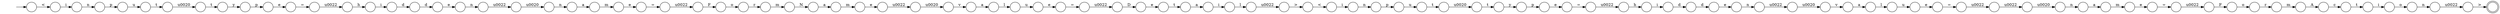 digraph Automaton {
  rankdir = LR;
  0 [shape=circle,label=""];
  0 -> 55 [label="n"]
  1 [shape=circle,label=""];
  1 -> 7 [label="e"]
  2 [shape=circle,label=""];
  2 -> 6 [label="v"]
  3 [shape=circle,label=""];
  3 -> 9 [label="e"]
  4 [shape=circle,label=""];
  4 -> 28 [label="e"]
  5 [shape=circle,label=""];
  5 -> 35 [label="A"]
  6 [shape=circle,label=""];
  6 -> 77 [label="a"]
  7 [shape=circle,label=""];
  7 -> 45 [label="="]
  8 [shape=circle,label=""];
  8 -> 49 [label="F"]
  9 [shape=circle,label=""];
  9 -> 41 [label="="]
  10 [shape=circle,label=""];
  10 -> 39 [label="="]
  11 [shape=circle,label=""];
  11 -> 75 [label="m"]
  12 [shape=circle,label=""];
  12 -> 51 [label="\u0020"]
  13 [shape=circle,label=""];
  13 -> 85 [label="h"]
  14 [shape=circle,label=""];
  14 -> 52 [label="t"]
  15 [shape=circle,label=""];
  15 -> 63 [label="m"]
  16 [shape=circle,label=""];
  16 -> 34 [label="i"]
  17 [shape=circle,label=""];
  17 -> 82 [label="a"]
  18 [shape=circle,label=""];
  18 -> 79 [label="u"]
  19 [shape=circle,label=""];
  19 -> 64 [label="="]
  20 [shape=circle,label=""];
  initial [shape=plaintext,label=""];
  initial -> 20
  20 -> 95 [label="<"]
  21 [shape=doublecircle,label=""];
  22 [shape=circle,label=""];
  22 -> 21 [label=">"]
  23 [shape=circle,label=""];
  23 -> 43 [label="p"]
  24 [shape=circle,label=""];
  24 -> 15 [label="a"]
  25 [shape=circle,label=""];
  25 -> 83 [label="e"]
  26 [shape=circle,label=""];
  26 -> 48 [label="d"]
  27 [shape=circle,label=""];
  27 -> 84 [label="\u0022"]
  28 [shape=circle,label=""];
  28 -> 96 [label="n"]
  29 [shape=circle,label=""];
  29 -> 65 [label="i"]
  30 [shape=circle,label=""];
  30 -> 99 [label="m"]
  31 [shape=circle,label=""];
  31 -> 58 [label="u"]
  32 [shape=circle,label=""];
  32 -> 89 [label="n"]
  33 [shape=circle,label=""];
  33 -> 72 [label="\u0022"]
  34 [shape=circle,label=""];
  34 -> 92 [label="o"]
  35 [shape=circle,label=""];
  35 -> 59 [label="c"]
  36 [shape=circle,label=""];
  36 -> 97 [label="="]
  37 [shape=circle,label=""];
  37 -> 88 [label="h"]
  38 [shape=circle,label=""];
  38 -> 94 [label="o"]
  39 [shape=circle,label=""];
  39 -> 74 [label="\u0022"]
  40 [shape=circle,label=""];
  40 -> 1 [label="u"]
  41 [shape=circle,label=""];
  41 -> 13 [label="\u0022"]
  42 [shape=circle,label=""];
  42 -> 81 [label="n"]
  43 [shape=circle,label=""];
  43 -> 90 [label="u"]
  44 [shape=circle,label=""];
  44 -> 66 [label="\u0020"]
  45 [shape=circle,label=""];
  45 -> 78 [label="\u0022"]
  46 [shape=circle,label=""];
  46 -> 18 [label="l"]
  47 [shape=circle,label=""];
  47 -> 57 [label="e"]
  48 [shape=circle,label=""];
  48 -> 4 [label="d"]
  49 [shape=circle,label=""];
  49 -> 56 [label="o"]
  50 [shape=circle,label=""];
  50 -> 22 [label="\u0022"]
  51 [shape=circle,label=""];
  51 -> 24 [label="n"]
  52 [shape=circle,label=""];
  52 -> 67 [label="y"]
  53 [shape=circle,label=""];
  53 -> 0 [label="e"]
  54 [shape=circle,label=""];
  54 -> 2 [label="\u0020"]
  55 [shape=circle,label=""];
  55 -> 61 [label="\u0022"]
  56 [shape=circle,label=""];
  56 -> 93 [label="r"]
  57 [shape=circle,label=""];
  57 -> 44 [label="\u0022"]
  58 [shape=circle,label=""];
  58 -> 68 [label="t"]
  59 [shape=circle,label=""];
  59 -> 16 [label="t"]
  60 [shape=circle,label=""];
  60 -> 62 [label="p"]
  61 [shape=circle,label=""];
  61 -> 42 [label="\u0020"]
  62 [shape=circle,label=""];
  62 -> 36 [label="e"]
  63 [shape=circle,label=""];
  63 -> 19 [label="e"]
  64 [shape=circle,label=""];
  64 -> 8 [label="\u0022"]
  65 [shape=circle,label=""];
  65 -> 23 [label="n"]
  66 [shape=circle,label=""];
  66 -> 73 [label="v"]
  67 [shape=circle,label=""];
  67 -> 3 [label="p"]
  68 [shape=circle,label=""];
  68 -> 14 [label="\u0020"]
  69 [shape=circle,label=""];
  69 -> 91 [label="t"]
  70 [shape=circle,label=""];
  70 -> 33 [label="l"]
  71 [shape=circle,label=""];
  71 -> 47 [label="m"]
  72 [shape=circle,label=""];
  72 -> 87 [label=">"]
  73 [shape=circle,label=""];
  73 -> 46 [label="a"]
  74 [shape=circle,label=""];
  74 -> 25 [label="D"]
  75 [shape=circle,label=""];
  75 -> 86 [label="N"]
  76 [shape=circle,label=""];
  76 -> 27 [label="="]
  77 [shape=circle,label=""];
  77 -> 40 [label="l"]
  78 [shape=circle,label=""];
  78 -> 12 [label="\u0022"]
  79 [shape=circle,label=""];
  79 -> 10 [label="e"]
  80 [shape=circle,label=""];
  80 -> 69 [label="\u0020"]
  81 [shape=circle,label=""];
  81 -> 30 [label="a"]
  82 [shape=circle,label=""];
  82 -> 70 [label="i"]
  83 [shape=circle,label=""];
  83 -> 17 [label="t"]
  84 [shape=circle,label=""];
  84 -> 38 [label="F"]
  85 [shape=circle,label=""];
  85 -> 98 [label="i"]
  86 [shape=circle,label=""];
  86 -> 71 [label="a"]
  87 [shape=circle,label=""];
  87 -> 29 [label="<"]
  88 [shape=circle,label=""];
  88 -> 26 [label="i"]
  89 [shape=circle,label=""];
  89 -> 31 [label="p"]
  90 [shape=circle,label=""];
  90 -> 80 [label="t"]
  91 [shape=circle,label=""];
  91 -> 60 [label="y"]
  92 [shape=circle,label=""];
  92 -> 50 [label="n"]
  93 [shape=circle,label=""];
  93 -> 5 [label="m"]
  94 [shape=circle,label=""];
  94 -> 11 [label="r"]
  95 [shape=circle,label=""];
  95 -> 32 [label="i"]
  96 [shape=circle,label=""];
  96 -> 54 [label="\u0022"]
  97 [shape=circle,label=""];
  97 -> 37 [label="\u0022"]
  98 [shape=circle,label=""];
  98 -> 100 [label="d"]
  99 [shape=circle,label=""];
  99 -> 76 [label="e"]
  100 [shape=circle,label=""];
  100 -> 53 [label="d"]
}

